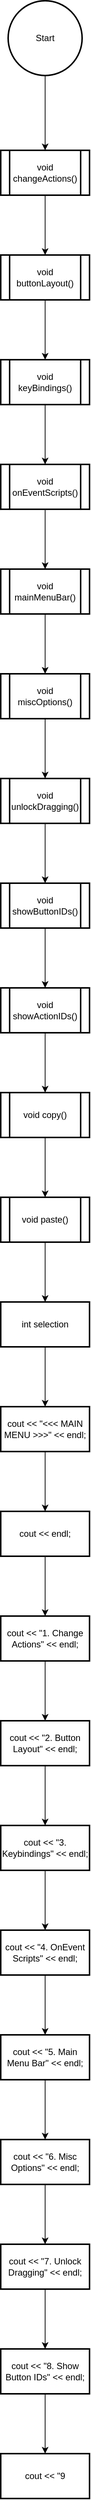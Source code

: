 <mxfile version="13.9.2" type="github">
  <diagram id="R_coL0oHHe2s7lLJRnec" name="Page-1">
    <mxGraphModel dx="1422" dy="776" grid="1" gridSize="10" guides="1" tooltips="1" connect="1" arrows="1" fold="1" page="1" pageScale="1" pageWidth="850" pageHeight="1100" math="0" shadow="0">
      <root>
        <mxCell id="0" />
        <mxCell id="1" parent="0" />
        <mxCell id="Mn_MytF6m2y4Uh7aq5Jk-3" value="" style="edgeStyle=orthogonalEdgeStyle;rounded=0;orthogonalLoop=1;jettySize=auto;html=1;" edge="1" parent="1" source="Mn_MytF6m2y4Uh7aq5Jk-1" target="Mn_MytF6m2y4Uh7aq5Jk-2">
          <mxGeometry relative="1" as="geometry" />
        </mxCell>
        <mxCell id="Mn_MytF6m2y4Uh7aq5Jk-1" value="Start" style="strokeWidth=2;html=1;shape=mxgraph.flowchart.start_2;whiteSpace=wrap;" vertex="1" parent="1">
          <mxGeometry x="375" y="10" width="100" height="100" as="geometry" />
        </mxCell>
        <mxCell id="Mn_MytF6m2y4Uh7aq5Jk-5" value="" style="edgeStyle=orthogonalEdgeStyle;rounded=0;orthogonalLoop=1;jettySize=auto;html=1;" edge="1" parent="1" source="Mn_MytF6m2y4Uh7aq5Jk-2" target="Mn_MytF6m2y4Uh7aq5Jk-4">
          <mxGeometry relative="1" as="geometry" />
        </mxCell>
        <mxCell id="Mn_MytF6m2y4Uh7aq5Jk-2" value="void changeActions()" style="shape=process;whiteSpace=wrap;html=1;backgroundOutline=1;strokeWidth=2;" vertex="1" parent="1">
          <mxGeometry x="365" y="210" width="120" height="60" as="geometry" />
        </mxCell>
        <mxCell id="Mn_MytF6m2y4Uh7aq5Jk-7" value="" style="edgeStyle=orthogonalEdgeStyle;rounded=0;orthogonalLoop=1;jettySize=auto;html=1;" edge="1" parent="1" source="Mn_MytF6m2y4Uh7aq5Jk-4" target="Mn_MytF6m2y4Uh7aq5Jk-6">
          <mxGeometry relative="1" as="geometry" />
        </mxCell>
        <mxCell id="Mn_MytF6m2y4Uh7aq5Jk-4" value="void buttonLayout()" style="shape=process;whiteSpace=wrap;html=1;backgroundOutline=1;strokeWidth=2;" vertex="1" parent="1">
          <mxGeometry x="365" y="350" width="120" height="60" as="geometry" />
        </mxCell>
        <mxCell id="Mn_MytF6m2y4Uh7aq5Jk-9" value="" style="edgeStyle=orthogonalEdgeStyle;rounded=0;orthogonalLoop=1;jettySize=auto;html=1;" edge="1" parent="1" source="Mn_MytF6m2y4Uh7aq5Jk-6" target="Mn_MytF6m2y4Uh7aq5Jk-8">
          <mxGeometry relative="1" as="geometry" />
        </mxCell>
        <mxCell id="Mn_MytF6m2y4Uh7aq5Jk-6" value="void keyBindings()" style="shape=process;whiteSpace=wrap;html=1;backgroundOutline=1;strokeWidth=2;" vertex="1" parent="1">
          <mxGeometry x="365" y="490" width="120" height="60" as="geometry" />
        </mxCell>
        <mxCell id="Mn_MytF6m2y4Uh7aq5Jk-11" value="" style="edgeStyle=orthogonalEdgeStyle;rounded=0;orthogonalLoop=1;jettySize=auto;html=1;" edge="1" parent="1" source="Mn_MytF6m2y4Uh7aq5Jk-8" target="Mn_MytF6m2y4Uh7aq5Jk-10">
          <mxGeometry relative="1" as="geometry" />
        </mxCell>
        <mxCell id="Mn_MytF6m2y4Uh7aq5Jk-8" value="void onEventScripts()" style="shape=process;whiteSpace=wrap;html=1;backgroundOutline=1;strokeWidth=2;" vertex="1" parent="1">
          <mxGeometry x="365" y="630" width="120" height="60" as="geometry" />
        </mxCell>
        <mxCell id="Mn_MytF6m2y4Uh7aq5Jk-13" value="" style="edgeStyle=orthogonalEdgeStyle;rounded=0;orthogonalLoop=1;jettySize=auto;html=1;" edge="1" parent="1" source="Mn_MytF6m2y4Uh7aq5Jk-10" target="Mn_MytF6m2y4Uh7aq5Jk-12">
          <mxGeometry relative="1" as="geometry" />
        </mxCell>
        <mxCell id="Mn_MytF6m2y4Uh7aq5Jk-10" value="void mainMenuBar()" style="shape=process;whiteSpace=wrap;html=1;backgroundOutline=1;strokeWidth=2;" vertex="1" parent="1">
          <mxGeometry x="365" y="770" width="120" height="60" as="geometry" />
        </mxCell>
        <mxCell id="Mn_MytF6m2y4Uh7aq5Jk-15" value="" style="edgeStyle=orthogonalEdgeStyle;rounded=0;orthogonalLoop=1;jettySize=auto;html=1;" edge="1" parent="1" source="Mn_MytF6m2y4Uh7aq5Jk-12" target="Mn_MytF6m2y4Uh7aq5Jk-14">
          <mxGeometry relative="1" as="geometry" />
        </mxCell>
        <mxCell id="Mn_MytF6m2y4Uh7aq5Jk-12" value="void miscOptions()" style="shape=process;whiteSpace=wrap;html=1;backgroundOutline=1;strokeWidth=2;" vertex="1" parent="1">
          <mxGeometry x="365" y="910" width="120" height="60" as="geometry" />
        </mxCell>
        <mxCell id="Mn_MytF6m2y4Uh7aq5Jk-17" value="" style="edgeStyle=orthogonalEdgeStyle;rounded=0;orthogonalLoop=1;jettySize=auto;html=1;" edge="1" parent="1" source="Mn_MytF6m2y4Uh7aq5Jk-14" target="Mn_MytF6m2y4Uh7aq5Jk-16">
          <mxGeometry relative="1" as="geometry" />
        </mxCell>
        <mxCell id="Mn_MytF6m2y4Uh7aq5Jk-14" value="void unlockDragging()" style="shape=process;whiteSpace=wrap;html=1;backgroundOutline=1;strokeWidth=2;" vertex="1" parent="1">
          <mxGeometry x="365" y="1050" width="120" height="60" as="geometry" />
        </mxCell>
        <mxCell id="Mn_MytF6m2y4Uh7aq5Jk-19" value="" style="edgeStyle=orthogonalEdgeStyle;rounded=0;orthogonalLoop=1;jettySize=auto;html=1;" edge="1" parent="1" source="Mn_MytF6m2y4Uh7aq5Jk-16" target="Mn_MytF6m2y4Uh7aq5Jk-18">
          <mxGeometry relative="1" as="geometry" />
        </mxCell>
        <mxCell id="Mn_MytF6m2y4Uh7aq5Jk-16" value="void showButtonIDs()" style="shape=process;whiteSpace=wrap;html=1;backgroundOutline=1;strokeWidth=2;" vertex="1" parent="1">
          <mxGeometry x="365" y="1190" width="120" height="60" as="geometry" />
        </mxCell>
        <mxCell id="Mn_MytF6m2y4Uh7aq5Jk-21" value="" style="edgeStyle=orthogonalEdgeStyle;rounded=0;orthogonalLoop=1;jettySize=auto;html=1;" edge="1" parent="1" source="Mn_MytF6m2y4Uh7aq5Jk-18" target="Mn_MytF6m2y4Uh7aq5Jk-20">
          <mxGeometry relative="1" as="geometry" />
        </mxCell>
        <mxCell id="Mn_MytF6m2y4Uh7aq5Jk-18" value="void showActionIDs()" style="shape=process;whiteSpace=wrap;html=1;backgroundOutline=1;strokeWidth=2;" vertex="1" parent="1">
          <mxGeometry x="365" y="1330" width="120" height="60" as="geometry" />
        </mxCell>
        <mxCell id="Mn_MytF6m2y4Uh7aq5Jk-23" value="" style="edgeStyle=orthogonalEdgeStyle;rounded=0;orthogonalLoop=1;jettySize=auto;html=1;" edge="1" parent="1" source="Mn_MytF6m2y4Uh7aq5Jk-20" target="Mn_MytF6m2y4Uh7aq5Jk-22">
          <mxGeometry relative="1" as="geometry" />
        </mxCell>
        <mxCell id="Mn_MytF6m2y4Uh7aq5Jk-20" value="void copy()" style="shape=process;whiteSpace=wrap;html=1;backgroundOutline=1;strokeWidth=2;" vertex="1" parent="1">
          <mxGeometry x="365" y="1470" width="120" height="60" as="geometry" />
        </mxCell>
        <mxCell id="Mn_MytF6m2y4Uh7aq5Jk-25" value="" style="edgeStyle=orthogonalEdgeStyle;rounded=0;orthogonalLoop=1;jettySize=auto;html=1;" edge="1" parent="1" source="Mn_MytF6m2y4Uh7aq5Jk-22" target="Mn_MytF6m2y4Uh7aq5Jk-24">
          <mxGeometry relative="1" as="geometry" />
        </mxCell>
        <mxCell id="Mn_MytF6m2y4Uh7aq5Jk-22" value="void paste()" style="shape=process;whiteSpace=wrap;html=1;backgroundOutline=1;strokeWidth=2;" vertex="1" parent="1">
          <mxGeometry x="365" y="1610" width="120" height="60" as="geometry" />
        </mxCell>
        <mxCell id="Mn_MytF6m2y4Uh7aq5Jk-27" value="" style="edgeStyle=orthogonalEdgeStyle;rounded=0;orthogonalLoop=1;jettySize=auto;html=1;" edge="1" parent="1" source="Mn_MytF6m2y4Uh7aq5Jk-24" target="Mn_MytF6m2y4Uh7aq5Jk-26">
          <mxGeometry relative="1" as="geometry" />
        </mxCell>
        <mxCell id="Mn_MytF6m2y4Uh7aq5Jk-24" value="int selection" style="whiteSpace=wrap;html=1;strokeWidth=2;" vertex="1" parent="1">
          <mxGeometry x="365" y="1750" width="120" height="60" as="geometry" />
        </mxCell>
        <mxCell id="Mn_MytF6m2y4Uh7aq5Jk-29" value="" style="edgeStyle=orthogonalEdgeStyle;rounded=0;orthogonalLoop=1;jettySize=auto;html=1;" edge="1" parent="1" source="Mn_MytF6m2y4Uh7aq5Jk-26" target="Mn_MytF6m2y4Uh7aq5Jk-28">
          <mxGeometry relative="1" as="geometry" />
        </mxCell>
        <mxCell id="Mn_MytF6m2y4Uh7aq5Jk-26" value="cout &amp;lt;&amp;lt; &quot;&amp;lt;&amp;lt;&amp;lt; MAIN MENU &amp;gt;&amp;gt;&amp;gt;&quot; &amp;lt;&amp;lt; endl;" style="whiteSpace=wrap;html=1;strokeWidth=2;" vertex="1" parent="1">
          <mxGeometry x="365" y="1890" width="120" height="60" as="geometry" />
        </mxCell>
        <mxCell id="Mn_MytF6m2y4Uh7aq5Jk-31" value="" style="edgeStyle=orthogonalEdgeStyle;rounded=0;orthogonalLoop=1;jettySize=auto;html=1;" edge="1" parent="1" source="Mn_MytF6m2y4Uh7aq5Jk-28" target="Mn_MytF6m2y4Uh7aq5Jk-30">
          <mxGeometry relative="1" as="geometry" />
        </mxCell>
        <mxCell id="Mn_MytF6m2y4Uh7aq5Jk-28" value="cout &amp;lt;&amp;lt; endl;" style="whiteSpace=wrap;html=1;strokeWidth=2;" vertex="1" parent="1">
          <mxGeometry x="365" y="2030" width="120" height="60" as="geometry" />
        </mxCell>
        <mxCell id="Mn_MytF6m2y4Uh7aq5Jk-33" value="" style="edgeStyle=orthogonalEdgeStyle;rounded=0;orthogonalLoop=1;jettySize=auto;html=1;" edge="1" parent="1" source="Mn_MytF6m2y4Uh7aq5Jk-30" target="Mn_MytF6m2y4Uh7aq5Jk-32">
          <mxGeometry relative="1" as="geometry" />
        </mxCell>
        <mxCell id="Mn_MytF6m2y4Uh7aq5Jk-30" value="cout &amp;lt;&amp;lt; &quot;1. Change Actions&quot; &amp;lt;&amp;lt; endl;" style="whiteSpace=wrap;html=1;strokeWidth=2;" vertex="1" parent="1">
          <mxGeometry x="365" y="2170" width="120" height="60" as="geometry" />
        </mxCell>
        <mxCell id="Mn_MytF6m2y4Uh7aq5Jk-35" value="" style="edgeStyle=orthogonalEdgeStyle;rounded=0;orthogonalLoop=1;jettySize=auto;html=1;" edge="1" parent="1" source="Mn_MytF6m2y4Uh7aq5Jk-32" target="Mn_MytF6m2y4Uh7aq5Jk-34">
          <mxGeometry relative="1" as="geometry" />
        </mxCell>
        <mxCell id="Mn_MytF6m2y4Uh7aq5Jk-32" value="cout &amp;lt;&amp;lt; &quot;2. Button Layout&quot; &amp;lt;&amp;lt; endl;" style="whiteSpace=wrap;html=1;strokeWidth=2;" vertex="1" parent="1">
          <mxGeometry x="365" y="2310" width="120" height="60" as="geometry" />
        </mxCell>
        <mxCell id="Mn_MytF6m2y4Uh7aq5Jk-37" value="" style="edgeStyle=orthogonalEdgeStyle;rounded=0;orthogonalLoop=1;jettySize=auto;html=1;" edge="1" parent="1" source="Mn_MytF6m2y4Uh7aq5Jk-34" target="Mn_MytF6m2y4Uh7aq5Jk-36">
          <mxGeometry relative="1" as="geometry" />
        </mxCell>
        <mxCell id="Mn_MytF6m2y4Uh7aq5Jk-34" value="cout &amp;lt;&amp;lt; &quot;3. Keybindings&quot; &amp;lt;&amp;lt; endl;" style="whiteSpace=wrap;html=1;strokeWidth=2;" vertex="1" parent="1">
          <mxGeometry x="365" y="2450" width="120" height="60" as="geometry" />
        </mxCell>
        <mxCell id="Mn_MytF6m2y4Uh7aq5Jk-39" value="" style="edgeStyle=orthogonalEdgeStyle;rounded=0;orthogonalLoop=1;jettySize=auto;html=1;" edge="1" parent="1" source="Mn_MytF6m2y4Uh7aq5Jk-36" target="Mn_MytF6m2y4Uh7aq5Jk-38">
          <mxGeometry relative="1" as="geometry" />
        </mxCell>
        <mxCell id="Mn_MytF6m2y4Uh7aq5Jk-36" value="cout &amp;lt;&amp;lt; &quot;4. OnEvent Scripts&quot; &amp;lt;&amp;lt; endl;" style="whiteSpace=wrap;html=1;strokeWidth=2;" vertex="1" parent="1">
          <mxGeometry x="365" y="2590" width="120" height="60" as="geometry" />
        </mxCell>
        <mxCell id="Mn_MytF6m2y4Uh7aq5Jk-41" value="" style="edgeStyle=orthogonalEdgeStyle;rounded=0;orthogonalLoop=1;jettySize=auto;html=1;" edge="1" parent="1" source="Mn_MytF6m2y4Uh7aq5Jk-38" target="Mn_MytF6m2y4Uh7aq5Jk-40">
          <mxGeometry relative="1" as="geometry" />
        </mxCell>
        <mxCell id="Mn_MytF6m2y4Uh7aq5Jk-38" value="cout &amp;lt;&amp;lt; &quot;5. Main Menu Bar&quot; &amp;lt;&amp;lt; endl;" style="whiteSpace=wrap;html=1;strokeWidth=2;" vertex="1" parent="1">
          <mxGeometry x="365" y="2730" width="120" height="60" as="geometry" />
        </mxCell>
        <mxCell id="Mn_MytF6m2y4Uh7aq5Jk-43" value="" style="edgeStyle=orthogonalEdgeStyle;rounded=0;orthogonalLoop=1;jettySize=auto;html=1;" edge="1" parent="1" source="Mn_MytF6m2y4Uh7aq5Jk-40" target="Mn_MytF6m2y4Uh7aq5Jk-42">
          <mxGeometry relative="1" as="geometry" />
        </mxCell>
        <mxCell id="Mn_MytF6m2y4Uh7aq5Jk-40" value="cout &amp;lt;&amp;lt; &quot;6. Misc Options&quot; &amp;lt;&amp;lt; endl;" style="whiteSpace=wrap;html=1;strokeWidth=2;" vertex="1" parent="1">
          <mxGeometry x="365" y="2870" width="120" height="60" as="geometry" />
        </mxCell>
        <mxCell id="Mn_MytF6m2y4Uh7aq5Jk-45" value="" style="edgeStyle=orthogonalEdgeStyle;rounded=0;orthogonalLoop=1;jettySize=auto;html=1;" edge="1" parent="1" source="Mn_MytF6m2y4Uh7aq5Jk-42" target="Mn_MytF6m2y4Uh7aq5Jk-44">
          <mxGeometry relative="1" as="geometry" />
        </mxCell>
        <mxCell id="Mn_MytF6m2y4Uh7aq5Jk-42" value="cout &amp;lt;&amp;lt; &quot;7. Unlock Dragging&quot; &amp;lt;&amp;lt; endl;" style="whiteSpace=wrap;html=1;strokeWidth=2;" vertex="1" parent="1">
          <mxGeometry x="365" y="3010" width="120" height="60" as="geometry" />
        </mxCell>
        <mxCell id="Mn_MytF6m2y4Uh7aq5Jk-47" value="" style="edgeStyle=orthogonalEdgeStyle;rounded=0;orthogonalLoop=1;jettySize=auto;html=1;" edge="1" parent="1" source="Mn_MytF6m2y4Uh7aq5Jk-44" target="Mn_MytF6m2y4Uh7aq5Jk-46">
          <mxGeometry relative="1" as="geometry" />
        </mxCell>
        <mxCell id="Mn_MytF6m2y4Uh7aq5Jk-44" value="cout &amp;lt;&amp;lt; &quot;8. Show Button IDs&quot; &amp;lt;&amp;lt; endl;" style="whiteSpace=wrap;html=1;strokeWidth=2;" vertex="1" parent="1">
          <mxGeometry x="365" y="3150" width="120" height="60" as="geometry" />
        </mxCell>
        <mxCell id="Mn_MytF6m2y4Uh7aq5Jk-46" value="cout &amp;lt;&amp;lt; &quot;9" style="whiteSpace=wrap;html=1;strokeWidth=2;" vertex="1" parent="1">
          <mxGeometry x="365" y="3290" width="120" height="60" as="geometry" />
        </mxCell>
      </root>
    </mxGraphModel>
  </diagram>
</mxfile>
